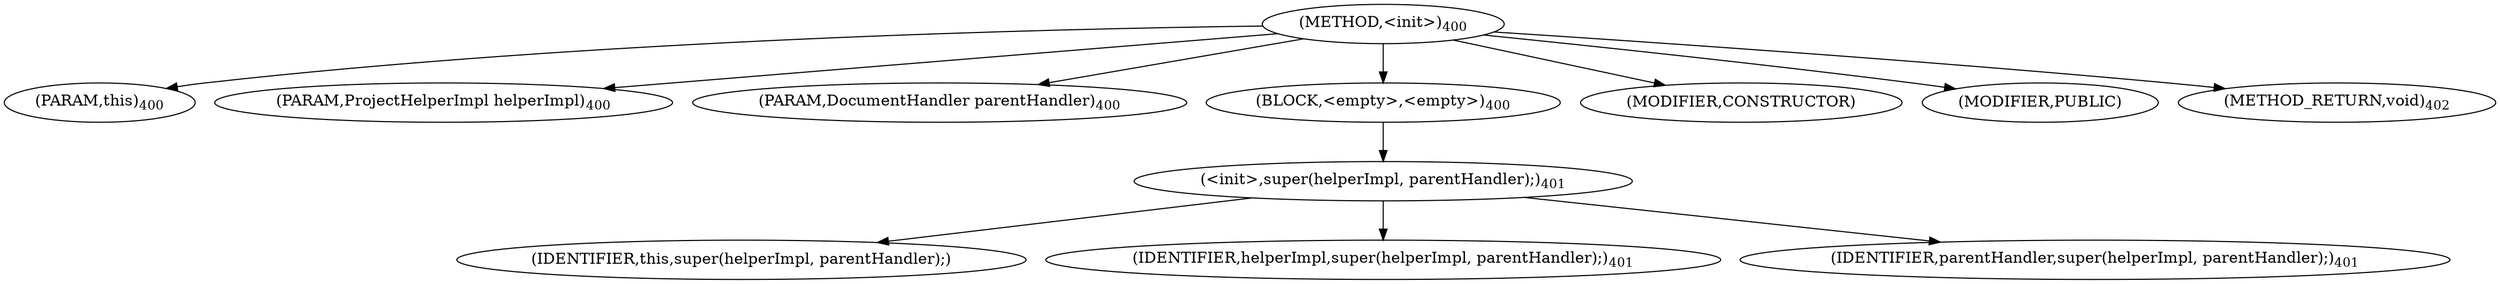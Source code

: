 digraph "&lt;init&gt;" {  
"701" [label = <(METHOD,&lt;init&gt;)<SUB>400</SUB>> ]
"37" [label = <(PARAM,this)<SUB>400</SUB>> ]
"702" [label = <(PARAM,ProjectHelperImpl helperImpl)<SUB>400</SUB>> ]
"703" [label = <(PARAM,DocumentHandler parentHandler)<SUB>400</SUB>> ]
"704" [label = <(BLOCK,&lt;empty&gt;,&lt;empty&gt;)<SUB>400</SUB>> ]
"705" [label = <(&lt;init&gt;,super(helperImpl, parentHandler);)<SUB>401</SUB>> ]
"36" [label = <(IDENTIFIER,this,super(helperImpl, parentHandler);)> ]
"706" [label = <(IDENTIFIER,helperImpl,super(helperImpl, parentHandler);)<SUB>401</SUB>> ]
"707" [label = <(IDENTIFIER,parentHandler,super(helperImpl, parentHandler);)<SUB>401</SUB>> ]
"708" [label = <(MODIFIER,CONSTRUCTOR)> ]
"709" [label = <(MODIFIER,PUBLIC)> ]
"710" [label = <(METHOD_RETURN,void)<SUB>402</SUB>> ]
  "701" -> "37" 
  "701" -> "702" 
  "701" -> "703" 
  "701" -> "704" 
  "701" -> "708" 
  "701" -> "709" 
  "701" -> "710" 
  "704" -> "705" 
  "705" -> "36" 
  "705" -> "706" 
  "705" -> "707" 
}
